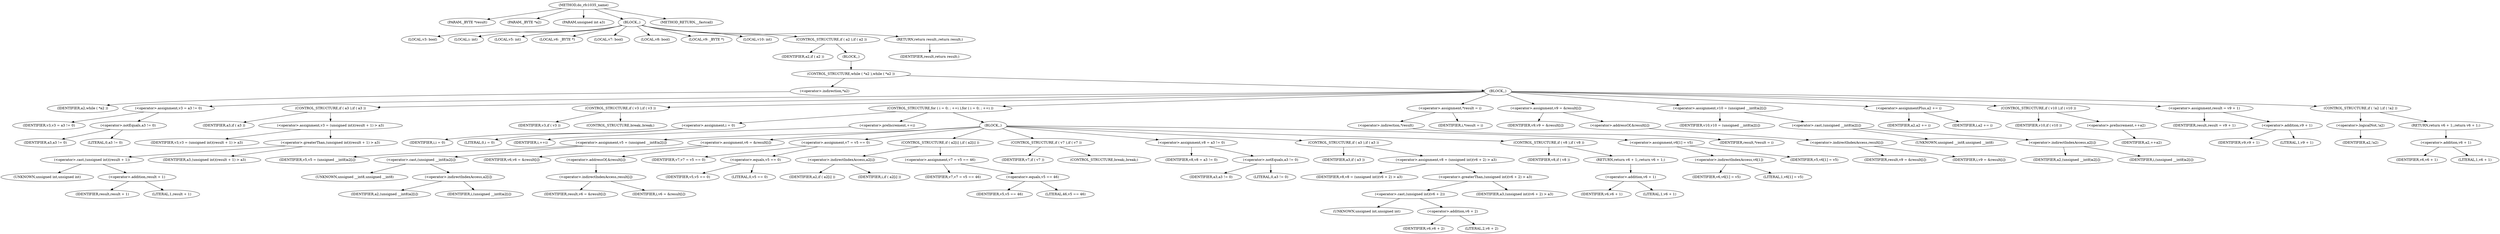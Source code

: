 digraph do_rfc1035_name {  
"1000109" [label = "(METHOD,do_rfc1035_name)" ]
"1000110" [label = "(PARAM,_BYTE *result)" ]
"1000111" [label = "(PARAM,_BYTE *a2)" ]
"1000112" [label = "(PARAM,unsigned int a3)" ]
"1000113" [label = "(BLOCK,,)" ]
"1000114" [label = "(LOCAL,v3: bool)" ]
"1000115" [label = "(LOCAL,i: int)" ]
"1000116" [label = "(LOCAL,v5: int)" ]
"1000117" [label = "(LOCAL,v6: _BYTE *)" ]
"1000118" [label = "(LOCAL,v7: bool)" ]
"1000119" [label = "(LOCAL,v8: bool)" ]
"1000120" [label = "(LOCAL,v9: _BYTE *)" ]
"1000121" [label = "(LOCAL,v10: int)" ]
"1000122" [label = "(CONTROL_STRUCTURE,if ( a2 ),if ( a2 ))" ]
"1000123" [label = "(IDENTIFIER,a2,if ( a2 ))" ]
"1000124" [label = "(BLOCK,,)" ]
"1000125" [label = "(CONTROL_STRUCTURE,while ( *a2 ),while ( *a2 ))" ]
"1000126" [label = "(<operator>.indirection,*a2)" ]
"1000127" [label = "(IDENTIFIER,a2,while ( *a2 ))" ]
"1000128" [label = "(BLOCK,,)" ]
"1000129" [label = "(<operator>.assignment,v3 = a3 != 0)" ]
"1000130" [label = "(IDENTIFIER,v3,v3 = a3 != 0)" ]
"1000131" [label = "(<operator>.notEquals,a3 != 0)" ]
"1000132" [label = "(IDENTIFIER,a3,a3 != 0)" ]
"1000133" [label = "(LITERAL,0,a3 != 0)" ]
"1000134" [label = "(CONTROL_STRUCTURE,if ( a3 ),if ( a3 ))" ]
"1000135" [label = "(IDENTIFIER,a3,if ( a3 ))" ]
"1000136" [label = "(<operator>.assignment,v3 = (unsigned int)(result + 1) > a3)" ]
"1000137" [label = "(IDENTIFIER,v3,v3 = (unsigned int)(result + 1) > a3)" ]
"1000138" [label = "(<operator>.greaterThan,(unsigned int)(result + 1) > a3)" ]
"1000139" [label = "(<operator>.cast,(unsigned int)(result + 1))" ]
"1000140" [label = "(UNKNOWN,unsigned int,unsigned int)" ]
"1000141" [label = "(<operator>.addition,result + 1)" ]
"1000142" [label = "(IDENTIFIER,result,result + 1)" ]
"1000143" [label = "(LITERAL,1,result + 1)" ]
"1000144" [label = "(IDENTIFIER,a3,(unsigned int)(result + 1) > a3)" ]
"1000145" [label = "(CONTROL_STRUCTURE,if ( v3 ),if ( v3 ))" ]
"1000146" [label = "(IDENTIFIER,v3,if ( v3 ))" ]
"1000147" [label = "(CONTROL_STRUCTURE,break;,break;)" ]
"1000148" [label = "(CONTROL_STRUCTURE,for ( i = 0; ; ++i ),for ( i = 0; ; ++i ))" ]
"1000149" [label = "(<operator>.assignment,i = 0)" ]
"1000150" [label = "(IDENTIFIER,i,i = 0)" ]
"1000151" [label = "(LITERAL,0,i = 0)" ]
"1000152" [label = "(<operator>.preIncrement,++i)" ]
"1000153" [label = "(IDENTIFIER,i,++i)" ]
"1000154" [label = "(BLOCK,,)" ]
"1000155" [label = "(<operator>.assignment,v5 = (unsigned __int8)a2[i])" ]
"1000156" [label = "(IDENTIFIER,v5,v5 = (unsigned __int8)a2[i])" ]
"1000157" [label = "(<operator>.cast,(unsigned __int8)a2[i])" ]
"1000158" [label = "(UNKNOWN,unsigned __int8,unsigned __int8)" ]
"1000159" [label = "(<operator>.indirectIndexAccess,a2[i])" ]
"1000160" [label = "(IDENTIFIER,a2,(unsigned __int8)a2[i])" ]
"1000161" [label = "(IDENTIFIER,i,(unsigned __int8)a2[i])" ]
"1000162" [label = "(<operator>.assignment,v6 = &result[i])" ]
"1000163" [label = "(IDENTIFIER,v6,v6 = &result[i])" ]
"1000164" [label = "(<operator>.addressOf,&result[i])" ]
"1000165" [label = "(<operator>.indirectIndexAccess,result[i])" ]
"1000166" [label = "(IDENTIFIER,result,v6 = &result[i])" ]
"1000167" [label = "(IDENTIFIER,i,v6 = &result[i])" ]
"1000168" [label = "(<operator>.assignment,v7 = v5 == 0)" ]
"1000169" [label = "(IDENTIFIER,v7,v7 = v5 == 0)" ]
"1000170" [label = "(<operator>.equals,v5 == 0)" ]
"1000171" [label = "(IDENTIFIER,v5,v5 == 0)" ]
"1000172" [label = "(LITERAL,0,v5 == 0)" ]
"1000173" [label = "(CONTROL_STRUCTURE,if ( a2[i] ),if ( a2[i] ))" ]
"1000174" [label = "(<operator>.indirectIndexAccess,a2[i])" ]
"1000175" [label = "(IDENTIFIER,a2,if ( a2[i] ))" ]
"1000176" [label = "(IDENTIFIER,i,if ( a2[i] ))" ]
"1000177" [label = "(<operator>.assignment,v7 = v5 == 46)" ]
"1000178" [label = "(IDENTIFIER,v7,v7 = v5 == 46)" ]
"1000179" [label = "(<operator>.equals,v5 == 46)" ]
"1000180" [label = "(IDENTIFIER,v5,v5 == 46)" ]
"1000181" [label = "(LITERAL,46,v5 == 46)" ]
"1000182" [label = "(CONTROL_STRUCTURE,if ( v7 ),if ( v7 ))" ]
"1000183" [label = "(IDENTIFIER,v7,if ( v7 ))" ]
"1000184" [label = "(CONTROL_STRUCTURE,break;,break;)" ]
"1000185" [label = "(<operator>.assignment,v8 = a3 != 0)" ]
"1000186" [label = "(IDENTIFIER,v8,v8 = a3 != 0)" ]
"1000187" [label = "(<operator>.notEquals,a3 != 0)" ]
"1000188" [label = "(IDENTIFIER,a3,a3 != 0)" ]
"1000189" [label = "(LITERAL,0,a3 != 0)" ]
"1000190" [label = "(CONTROL_STRUCTURE,if ( a3 ),if ( a3 ))" ]
"1000191" [label = "(IDENTIFIER,a3,if ( a3 ))" ]
"1000192" [label = "(<operator>.assignment,v8 = (unsigned int)(v6 + 2) > a3)" ]
"1000193" [label = "(IDENTIFIER,v8,v8 = (unsigned int)(v6 + 2) > a3)" ]
"1000194" [label = "(<operator>.greaterThan,(unsigned int)(v6 + 2) > a3)" ]
"1000195" [label = "(<operator>.cast,(unsigned int)(v6 + 2))" ]
"1000196" [label = "(UNKNOWN,unsigned int,unsigned int)" ]
"1000197" [label = "(<operator>.addition,v6 + 2)" ]
"1000198" [label = "(IDENTIFIER,v6,v6 + 2)" ]
"1000199" [label = "(LITERAL,2,v6 + 2)" ]
"1000200" [label = "(IDENTIFIER,a3,(unsigned int)(v6 + 2) > a3)" ]
"1000201" [label = "(CONTROL_STRUCTURE,if ( v8 ),if ( v8 ))" ]
"1000202" [label = "(IDENTIFIER,v8,if ( v8 ))" ]
"1000203" [label = "(RETURN,return v6 + 1;,return v6 + 1;)" ]
"1000204" [label = "(<operator>.addition,v6 + 1)" ]
"1000205" [label = "(IDENTIFIER,v6,v6 + 1)" ]
"1000206" [label = "(LITERAL,1,v6 + 1)" ]
"1000207" [label = "(<operator>.assignment,v6[1] = v5)" ]
"1000208" [label = "(<operator>.indirectIndexAccess,v6[1])" ]
"1000209" [label = "(IDENTIFIER,v6,v6[1] = v5)" ]
"1000210" [label = "(LITERAL,1,v6[1] = v5)" ]
"1000211" [label = "(IDENTIFIER,v5,v6[1] = v5)" ]
"1000212" [label = "(<operator>.assignment,*result = i)" ]
"1000213" [label = "(<operator>.indirection,*result)" ]
"1000214" [label = "(IDENTIFIER,result,*result = i)" ]
"1000215" [label = "(IDENTIFIER,i,*result = i)" ]
"1000216" [label = "(<operator>.assignment,v9 = &result[i])" ]
"1000217" [label = "(IDENTIFIER,v9,v9 = &result[i])" ]
"1000218" [label = "(<operator>.addressOf,&result[i])" ]
"1000219" [label = "(<operator>.indirectIndexAccess,result[i])" ]
"1000220" [label = "(IDENTIFIER,result,v9 = &result[i])" ]
"1000221" [label = "(IDENTIFIER,i,v9 = &result[i])" ]
"1000222" [label = "(<operator>.assignment,v10 = (unsigned __int8)a2[i])" ]
"1000223" [label = "(IDENTIFIER,v10,v10 = (unsigned __int8)a2[i])" ]
"1000224" [label = "(<operator>.cast,(unsigned __int8)a2[i])" ]
"1000225" [label = "(UNKNOWN,unsigned __int8,unsigned __int8)" ]
"1000226" [label = "(<operator>.indirectIndexAccess,a2[i])" ]
"1000227" [label = "(IDENTIFIER,a2,(unsigned __int8)a2[i])" ]
"1000228" [label = "(IDENTIFIER,i,(unsigned __int8)a2[i])" ]
"1000229" [label = "(<operator>.assignmentPlus,a2 += i)" ]
"1000230" [label = "(IDENTIFIER,a2,a2 += i)" ]
"1000231" [label = "(IDENTIFIER,i,a2 += i)" ]
"1000232" [label = "(CONTROL_STRUCTURE,if ( v10 ),if ( v10 ))" ]
"1000233" [label = "(IDENTIFIER,v10,if ( v10 ))" ]
"1000234" [label = "(<operator>.preIncrement,++a2)" ]
"1000235" [label = "(IDENTIFIER,a2,++a2)" ]
"1000236" [label = "(<operator>.assignment,result = v9 + 1)" ]
"1000237" [label = "(IDENTIFIER,result,result = v9 + 1)" ]
"1000238" [label = "(<operator>.addition,v9 + 1)" ]
"1000239" [label = "(IDENTIFIER,v9,v9 + 1)" ]
"1000240" [label = "(LITERAL,1,v9 + 1)" ]
"1000241" [label = "(CONTROL_STRUCTURE,if ( !a2 ),if ( !a2 ))" ]
"1000242" [label = "(<operator>.logicalNot,!a2)" ]
"1000243" [label = "(IDENTIFIER,a2,!a2)" ]
"1000244" [label = "(RETURN,return v6 + 1;,return v6 + 1;)" ]
"1000245" [label = "(<operator>.addition,v6 + 1)" ]
"1000246" [label = "(IDENTIFIER,v6,v6 + 1)" ]
"1000247" [label = "(LITERAL,1,v6 + 1)" ]
"1000248" [label = "(RETURN,return result;,return result;)" ]
"1000249" [label = "(IDENTIFIER,result,return result;)" ]
"1000250" [label = "(METHOD_RETURN,__fastcall)" ]
  "1000109" -> "1000110" 
  "1000109" -> "1000111" 
  "1000109" -> "1000112" 
  "1000109" -> "1000113" 
  "1000109" -> "1000250" 
  "1000113" -> "1000114" 
  "1000113" -> "1000115" 
  "1000113" -> "1000116" 
  "1000113" -> "1000117" 
  "1000113" -> "1000118" 
  "1000113" -> "1000119" 
  "1000113" -> "1000120" 
  "1000113" -> "1000121" 
  "1000113" -> "1000122" 
  "1000113" -> "1000248" 
  "1000122" -> "1000123" 
  "1000122" -> "1000124" 
  "1000124" -> "1000125" 
  "1000125" -> "1000126" 
  "1000125" -> "1000128" 
  "1000126" -> "1000127" 
  "1000128" -> "1000129" 
  "1000128" -> "1000134" 
  "1000128" -> "1000145" 
  "1000128" -> "1000148" 
  "1000128" -> "1000212" 
  "1000128" -> "1000216" 
  "1000128" -> "1000222" 
  "1000128" -> "1000229" 
  "1000128" -> "1000232" 
  "1000128" -> "1000236" 
  "1000128" -> "1000241" 
  "1000129" -> "1000130" 
  "1000129" -> "1000131" 
  "1000131" -> "1000132" 
  "1000131" -> "1000133" 
  "1000134" -> "1000135" 
  "1000134" -> "1000136" 
  "1000136" -> "1000137" 
  "1000136" -> "1000138" 
  "1000138" -> "1000139" 
  "1000138" -> "1000144" 
  "1000139" -> "1000140" 
  "1000139" -> "1000141" 
  "1000141" -> "1000142" 
  "1000141" -> "1000143" 
  "1000145" -> "1000146" 
  "1000145" -> "1000147" 
  "1000148" -> "1000149" 
  "1000148" -> "1000152" 
  "1000148" -> "1000154" 
  "1000149" -> "1000150" 
  "1000149" -> "1000151" 
  "1000152" -> "1000153" 
  "1000154" -> "1000155" 
  "1000154" -> "1000162" 
  "1000154" -> "1000168" 
  "1000154" -> "1000173" 
  "1000154" -> "1000182" 
  "1000154" -> "1000185" 
  "1000154" -> "1000190" 
  "1000154" -> "1000201" 
  "1000154" -> "1000207" 
  "1000155" -> "1000156" 
  "1000155" -> "1000157" 
  "1000157" -> "1000158" 
  "1000157" -> "1000159" 
  "1000159" -> "1000160" 
  "1000159" -> "1000161" 
  "1000162" -> "1000163" 
  "1000162" -> "1000164" 
  "1000164" -> "1000165" 
  "1000165" -> "1000166" 
  "1000165" -> "1000167" 
  "1000168" -> "1000169" 
  "1000168" -> "1000170" 
  "1000170" -> "1000171" 
  "1000170" -> "1000172" 
  "1000173" -> "1000174" 
  "1000173" -> "1000177" 
  "1000174" -> "1000175" 
  "1000174" -> "1000176" 
  "1000177" -> "1000178" 
  "1000177" -> "1000179" 
  "1000179" -> "1000180" 
  "1000179" -> "1000181" 
  "1000182" -> "1000183" 
  "1000182" -> "1000184" 
  "1000185" -> "1000186" 
  "1000185" -> "1000187" 
  "1000187" -> "1000188" 
  "1000187" -> "1000189" 
  "1000190" -> "1000191" 
  "1000190" -> "1000192" 
  "1000192" -> "1000193" 
  "1000192" -> "1000194" 
  "1000194" -> "1000195" 
  "1000194" -> "1000200" 
  "1000195" -> "1000196" 
  "1000195" -> "1000197" 
  "1000197" -> "1000198" 
  "1000197" -> "1000199" 
  "1000201" -> "1000202" 
  "1000201" -> "1000203" 
  "1000203" -> "1000204" 
  "1000204" -> "1000205" 
  "1000204" -> "1000206" 
  "1000207" -> "1000208" 
  "1000207" -> "1000211" 
  "1000208" -> "1000209" 
  "1000208" -> "1000210" 
  "1000212" -> "1000213" 
  "1000212" -> "1000215" 
  "1000213" -> "1000214" 
  "1000216" -> "1000217" 
  "1000216" -> "1000218" 
  "1000218" -> "1000219" 
  "1000219" -> "1000220" 
  "1000219" -> "1000221" 
  "1000222" -> "1000223" 
  "1000222" -> "1000224" 
  "1000224" -> "1000225" 
  "1000224" -> "1000226" 
  "1000226" -> "1000227" 
  "1000226" -> "1000228" 
  "1000229" -> "1000230" 
  "1000229" -> "1000231" 
  "1000232" -> "1000233" 
  "1000232" -> "1000234" 
  "1000234" -> "1000235" 
  "1000236" -> "1000237" 
  "1000236" -> "1000238" 
  "1000238" -> "1000239" 
  "1000238" -> "1000240" 
  "1000241" -> "1000242" 
  "1000241" -> "1000244" 
  "1000242" -> "1000243" 
  "1000244" -> "1000245" 
  "1000245" -> "1000246" 
  "1000245" -> "1000247" 
  "1000248" -> "1000249" 
}
